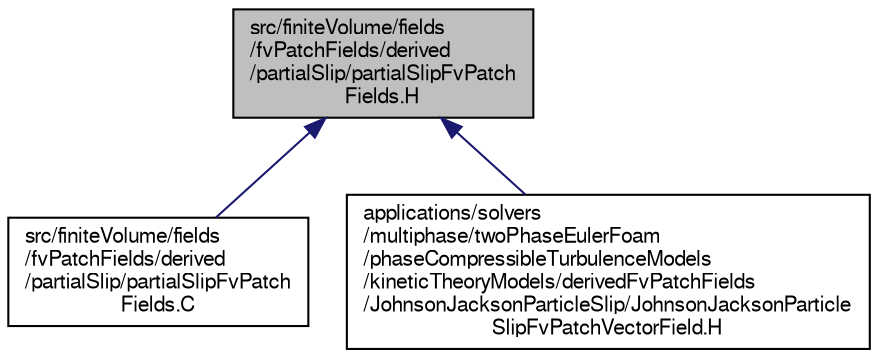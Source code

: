 digraph "src/finiteVolume/fields/fvPatchFields/derived/partialSlip/partialSlipFvPatchFields.H"
{
  bgcolor="transparent";
  edge [fontname="FreeSans",fontsize="10",labelfontname="FreeSans",labelfontsize="10"];
  node [fontname="FreeSans",fontsize="10",shape=record];
  Node189 [label="src/finiteVolume/fields\l/fvPatchFields/derived\l/partialSlip/partialSlipFvPatch\lFields.H",height=0.2,width=0.4,color="black", fillcolor="grey75", style="filled", fontcolor="black"];
  Node189 -> Node190 [dir="back",color="midnightblue",fontsize="10",style="solid",fontname="FreeSans"];
  Node190 [label="src/finiteVolume/fields\l/fvPatchFields/derived\l/partialSlip/partialSlipFvPatch\lFields.C",height=0.2,width=0.4,color="black",URL="$a02150.html"];
  Node189 -> Node191 [dir="back",color="midnightblue",fontsize="10",style="solid",fontname="FreeSans"];
  Node191 [label="applications/solvers\l/multiphase/twoPhaseEulerFoam\l/phaseCompressibleTurbulenceModels\l/kineticTheoryModels/derivedFvPatchFields\l/JohnsonJacksonParticleSlip/JohnsonJacksonParticle\lSlipFvPatchVectorField.H",height=0.2,width=0.4,color="black",URL="$a20837.html"];
}
